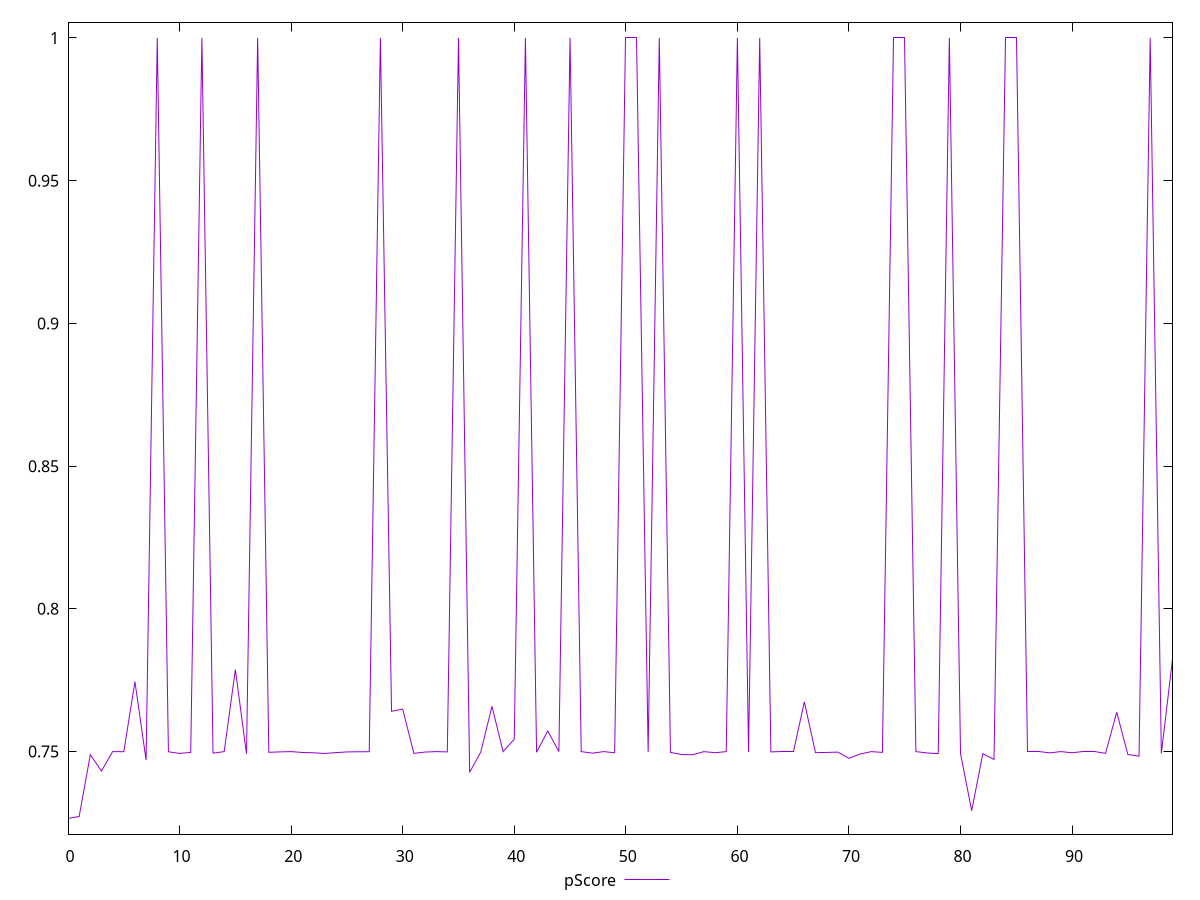 reset

$pScore <<EOF
0 0.7265622222222222
1 0.7272922222222222
2 0.7489088888888888
3 0.7432144444444444
4 0.75
5 0.7499677777777778
6 0.774497500260671
7 0.7470266666666667
8 1
9 0.7499577777777777
10 0.7493555555555556
11 0.7497199999999999
12 1
13 0.7494577777777778
14 0.75
15 0.7787300002574921
16 0.7492211111111111
17 1
18 0.7497611111111111
19 0.7499011111111111
20 0.75
21 0.7496988888888889
22 0.7495833333333334
23 0.7493411111111111
24 0.7496511111111112
25 0.7498877777777778
26 0.7499466666666667
27 0.7499622222222222
28 1
29 0.7641324996948242
30 0.7648891667524973
31 0.7493744444444445
32 0.7498377777777778
33 0.75
34 0.7498988888888889
35 1
36 0.7427377777777778
37 0.749871111111111
38 0.7658574998378753
39 0.75
40 0.7543583333492279
41 1
42 0.7497611111111111
43 0.7572341668605804
44 0.75
45 1
46 0.75
47 0.7494544444444444
48 0.75
49 0.7495911111111111
50 1
51 1
52 0.7499333333333333
53 1
54 0.7497255555555555
55 0.7489555555555556
56 0.7489022222222222
57 0.75
58 0.7496088888888889
59 0.75
60 1
61 0.7498144444444445
62 1
63 0.7498988888888889
64 0.75
65 0.75
66 0.7674199998378753
67 0.7496366666666666
68 0.7497155555555556
69 0.7498211111111112
70 0.7476655555555556
71 0.7491688888888889
72 0.749991111111111
73 0.7497288888888889
74 1
75 1
76 0.75
77 0.7495344444444444
78 0.7492822222222222
79 1
80 0.7492811111111112
81 0.7293133333333334
82 0.7492977777777777
83 0.747246666484409
84 1
85 1
86 0.75
87 0.75
88 0.74957
89 0.75
90 0.7496044444444444
91 0.75
92 0.75
93 0.7493888888888889
94 0.7637941666444142
95 0.7489644444444444
96 0.74844
97 1
98 0.7493544444444444
99 0.782360833088557
EOF

set key outside below
set xrange [0:99]
set yrange [0.7210934666666666:1.0054687555555555]
set trange [0.7210934666666666:1.0054687555555555]
set terminal svg size 640, 500 enhanced background rgb 'white'
set output "report_00019_2021-02-10T18-14-37.922Z//uses-rel-preconnect/samples/pages/pScore/values.svg"

plot $pScore title "pScore" with line

reset
